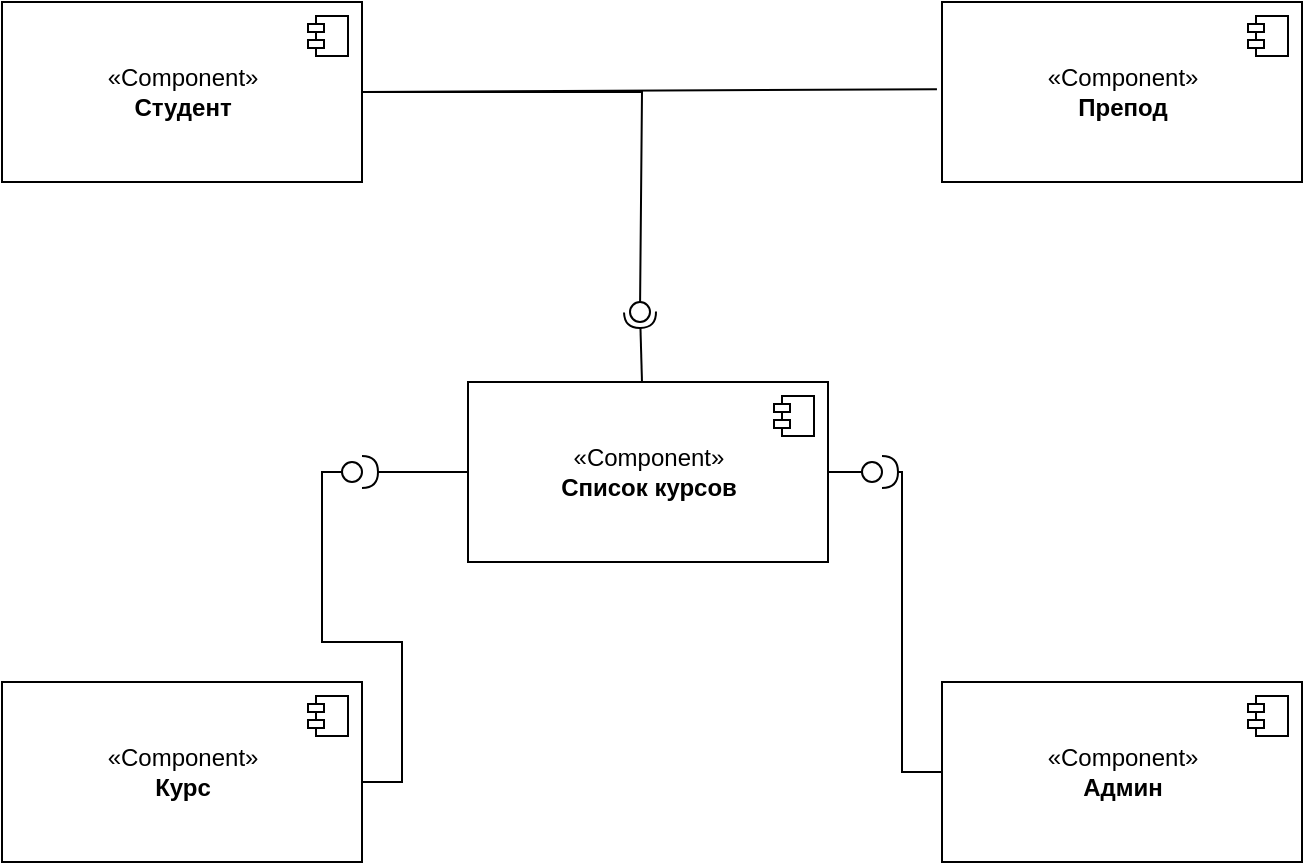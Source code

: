 <mxfile version="20.8.16" type="device"><diagram name="Страница 1" id="ZbWanSN75khDaNtl-cxv"><mxGraphModel dx="942" dy="558" grid="1" gridSize="10" guides="1" tooltips="1" connect="1" arrows="1" fold="1" page="1" pageScale="1" pageWidth="827" pageHeight="1169" math="0" shadow="0"><root><mxCell id="0"/><mxCell id="1" parent="0"/><mxCell id="Q9DhRysVw7u3lnrwDsP4-1" value="«Component»&lt;br&gt;&lt;b&gt;Студент&lt;/b&gt;" style="html=1;dropTarget=0;" vertex="1" parent="1"><mxGeometry x="90" y="100" width="180" height="90" as="geometry"/></mxCell><mxCell id="Q9DhRysVw7u3lnrwDsP4-2" value="" style="shape=module;jettyWidth=8;jettyHeight=4;" vertex="1" parent="Q9DhRysVw7u3lnrwDsP4-1"><mxGeometry x="1" width="20" height="20" relative="1" as="geometry"><mxPoint x="-27" y="7" as="offset"/></mxGeometry></mxCell><mxCell id="Q9DhRysVw7u3lnrwDsP4-3" value="«Component»&lt;br&gt;&lt;b&gt;Препод&lt;/b&gt;" style="html=1;dropTarget=0;" vertex="1" parent="1"><mxGeometry x="560" y="100" width="180" height="90" as="geometry"/></mxCell><mxCell id="Q9DhRysVw7u3lnrwDsP4-4" value="" style="shape=module;jettyWidth=8;jettyHeight=4;" vertex="1" parent="Q9DhRysVw7u3lnrwDsP4-3"><mxGeometry x="1" width="20" height="20" relative="1" as="geometry"><mxPoint x="-27" y="7" as="offset"/></mxGeometry></mxCell><mxCell id="Q9DhRysVw7u3lnrwDsP4-5" value="«Component»&lt;br&gt;&lt;b&gt;Список курсов&lt;/b&gt;" style="html=1;dropTarget=0;" vertex="1" parent="1"><mxGeometry x="323" y="290" width="180" height="90" as="geometry"/></mxCell><mxCell id="Q9DhRysVw7u3lnrwDsP4-6" value="" style="shape=module;jettyWidth=8;jettyHeight=4;" vertex="1" parent="Q9DhRysVw7u3lnrwDsP4-5"><mxGeometry x="1" width="20" height="20" relative="1" as="geometry"><mxPoint x="-27" y="7" as="offset"/></mxGeometry></mxCell><mxCell id="Q9DhRysVw7u3lnrwDsP4-7" value="«Component»&lt;br&gt;&lt;b&gt;Курс&lt;/b&gt;" style="html=1;dropTarget=0;" vertex="1" parent="1"><mxGeometry x="90" y="440" width="180" height="90" as="geometry"/></mxCell><mxCell id="Q9DhRysVw7u3lnrwDsP4-8" value="" style="shape=module;jettyWidth=8;jettyHeight=4;" vertex="1" parent="Q9DhRysVw7u3lnrwDsP4-7"><mxGeometry x="1" width="20" height="20" relative="1" as="geometry"><mxPoint x="-27" y="7" as="offset"/></mxGeometry></mxCell><mxCell id="Q9DhRysVw7u3lnrwDsP4-9" value="«Component»&lt;br&gt;&lt;b&gt;Админ&lt;/b&gt;" style="html=1;dropTarget=0;" vertex="1" parent="1"><mxGeometry x="560" y="440" width="180" height="90" as="geometry"/></mxCell><mxCell id="Q9DhRysVw7u3lnrwDsP4-10" value="" style="shape=module;jettyWidth=8;jettyHeight=4;" vertex="1" parent="Q9DhRysVw7u3lnrwDsP4-9"><mxGeometry x="1" width="20" height="20" relative="1" as="geometry"><mxPoint x="-27" y="7" as="offset"/></mxGeometry></mxCell><mxCell id="Q9DhRysVw7u3lnrwDsP4-11" value="" style="rounded=0;orthogonalLoop=1;jettySize=auto;html=1;endArrow=none;endFill=0;sketch=0;targetPerimeterSpacing=0;startArrow=none;" edge="1" parent="1" source="Q9DhRysVw7u3lnrwDsP4-13"><mxGeometry relative="1" as="geometry"><mxPoint x="270" y="490" as="sourcePoint"/><mxPoint x="270" y="331.143" as="targetPoint"/><Array as="points"/></mxGeometry></mxCell><mxCell id="Q9DhRysVw7u3lnrwDsP4-12" value="" style="rounded=0;orthogonalLoop=1;jettySize=auto;html=1;endArrow=halfCircle;endFill=0;endSize=6;strokeWidth=1;sketch=0;exitX=0;exitY=0.5;exitDx=0;exitDy=0;" edge="1" target="Q9DhRysVw7u3lnrwDsP4-13" parent="1" source="Q9DhRysVw7u3lnrwDsP4-5"><mxGeometry relative="1" as="geometry"><mxPoint x="490" y="215" as="sourcePoint"/><mxPoint x="470" y="215" as="targetPoint"/><Array as="points"/></mxGeometry></mxCell><mxCell id="Q9DhRysVw7u3lnrwDsP4-14" value="" style="rounded=0;orthogonalLoop=1;jettySize=auto;html=1;endArrow=none;endFill=0;sketch=0;sourcePerimeterSpacing=0;" edge="1" parent="1" target="Q9DhRysVw7u3lnrwDsP4-13"><mxGeometry relative="1" as="geometry"><mxPoint x="270" y="490" as="sourcePoint"/><mxPoint x="270" y="331.143" as="targetPoint"/><Array as="points"><mxPoint x="290" y="490"/><mxPoint x="290" y="420"/><mxPoint x="250" y="420"/><mxPoint x="250" y="335"/></Array></mxGeometry></mxCell><mxCell id="Q9DhRysVw7u3lnrwDsP4-13" value="" style="ellipse;whiteSpace=wrap;html=1;align=center;aspect=fixed;resizable=0;points=[];outlineConnect=0;sketch=0;" vertex="1" parent="1"><mxGeometry x="260" y="330" width="10" height="10" as="geometry"/></mxCell><mxCell id="Q9DhRysVw7u3lnrwDsP4-15" value="" style="rounded=0;orthogonalLoop=1;jettySize=auto;html=1;endArrow=none;endFill=0;sketch=0;sourcePerimeterSpacing=0;targetPerimeterSpacing=0;exitX=1;exitY=0.5;exitDx=0;exitDy=0;" edge="1" target="Q9DhRysVw7u3lnrwDsP4-17" parent="1" source="Q9DhRysVw7u3lnrwDsP4-5"><mxGeometry relative="1" as="geometry"><mxPoint x="460" y="355" as="sourcePoint"/></mxGeometry></mxCell><mxCell id="Q9DhRysVw7u3lnrwDsP4-16" value="" style="rounded=0;orthogonalLoop=1;jettySize=auto;html=1;endArrow=halfCircle;endFill=0;endSize=6;strokeWidth=1;sketch=0;exitX=0;exitY=0.5;exitDx=0;exitDy=0;" edge="1" target="Q9DhRysVw7u3lnrwDsP4-17" parent="1" source="Q9DhRysVw7u3lnrwDsP4-9"><mxGeometry relative="1" as="geometry"><mxPoint x="500" y="355" as="sourcePoint"/><mxPoint x="540" y="360" as="targetPoint"/><Array as="points"><mxPoint x="540" y="485"/><mxPoint x="540" y="335"/></Array></mxGeometry></mxCell><mxCell id="Q9DhRysVw7u3lnrwDsP4-17" value="" style="ellipse;whiteSpace=wrap;html=1;align=center;aspect=fixed;resizable=0;points=[];outlineConnect=0;sketch=0;" vertex="1" parent="1"><mxGeometry x="520" y="330" width="10" height="10" as="geometry"/></mxCell><mxCell id="Q9DhRysVw7u3lnrwDsP4-18" value="" style="rounded=0;orthogonalLoop=1;jettySize=auto;html=1;endArrow=none;endFill=0;sketch=0;sourcePerimeterSpacing=0;targetPerimeterSpacing=0;exitX=1;exitY=0.5;exitDx=0;exitDy=0;" edge="1" target="Q9DhRysVw7u3lnrwDsP4-20" parent="1" source="Q9DhRysVw7u3lnrwDsP4-1"><mxGeometry relative="1" as="geometry"><mxPoint x="410" y="130" as="sourcePoint"/><Array as="points"><mxPoint x="410" y="145"/></Array></mxGeometry></mxCell><mxCell id="Q9DhRysVw7u3lnrwDsP4-19" value="" style="rounded=0;orthogonalLoop=1;jettySize=auto;html=1;endArrow=halfCircle;endFill=0;entryX=0.5;entryY=0.5;endSize=6;strokeWidth=1;sketch=0;" edge="1" target="Q9DhRysVw7u3lnrwDsP4-20" parent="1"><mxGeometry relative="1" as="geometry"><mxPoint x="410" y="290" as="sourcePoint"/></mxGeometry></mxCell><mxCell id="Q9DhRysVw7u3lnrwDsP4-20" value="" style="ellipse;whiteSpace=wrap;html=1;align=center;aspect=fixed;resizable=0;points=[];outlineConnect=0;sketch=0;" vertex="1" parent="1"><mxGeometry x="404" y="250.0" width="10" height="10" as="geometry"/></mxCell><mxCell id="Q9DhRysVw7u3lnrwDsP4-21" value="" style="endArrow=none;html=1;rounded=0;exitX=1;exitY=0.5;exitDx=0;exitDy=0;entryX=-0.014;entryY=0.485;entryDx=0;entryDy=0;entryPerimeter=0;" edge="1" parent="1" source="Q9DhRysVw7u3lnrwDsP4-1" target="Q9DhRysVw7u3lnrwDsP4-3"><mxGeometry width="50" height="50" relative="1" as="geometry"><mxPoint x="430" y="160" as="sourcePoint"/><mxPoint x="480" y="110" as="targetPoint"/></mxGeometry></mxCell></root></mxGraphModel></diagram></mxfile>